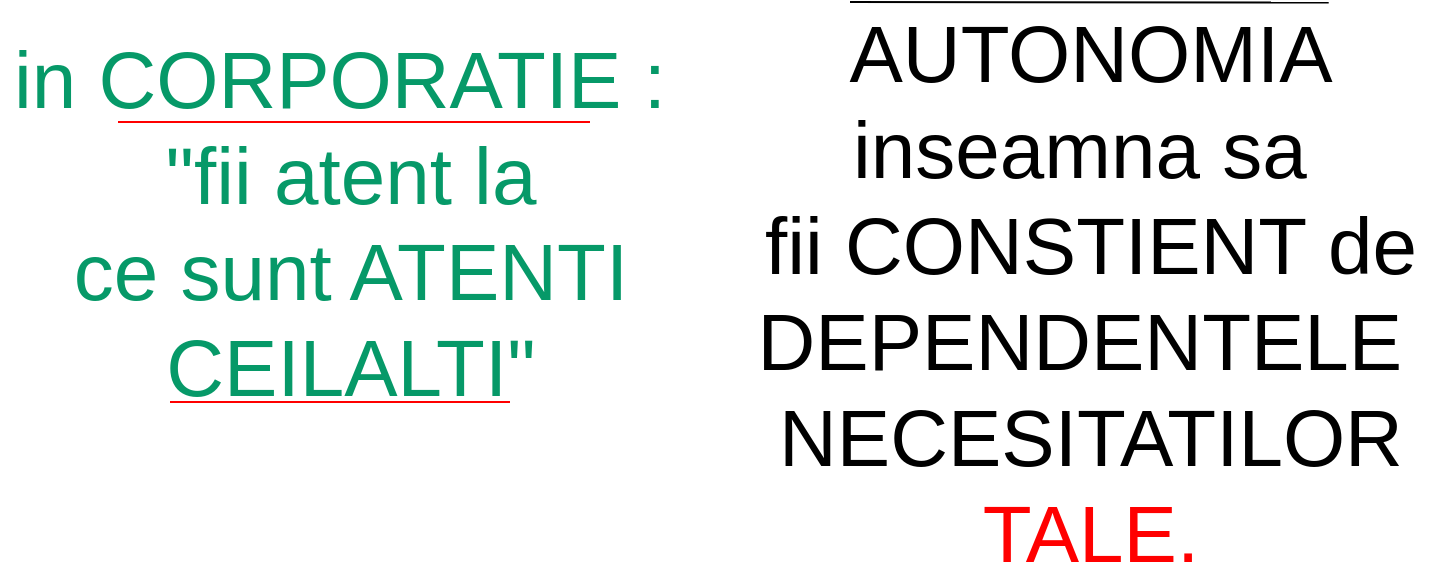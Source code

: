 <mxfile version="17.4.6" type="github">
  <diagram id="rk9aNhJUC1M0tLoFhOJ9" name="Page-1">
    <mxGraphModel dx="680" dy="739" grid="1" gridSize="10" guides="1" tooltips="1" connect="1" arrows="1" fold="1" page="1" pageScale="1" pageWidth="850" pageHeight="1100" math="0" shadow="0">
      <root>
        <mxCell id="0" />
        <mxCell id="1" parent="0" />
        <mxCell id="wK2TyYAU35zKhEufyB-0-1" value="&lt;font style=&quot;font-size: 40px&quot; color=&quot;#069968&quot;&gt;in CORPORATIE :&amp;nbsp;&lt;br&gt;&quot;fii atent la&lt;br&gt;ce sunt ATENTI&lt;br&gt;CEILALTI&quot;&lt;br&gt;&lt;/font&gt;" style="text;html=1;align=center;verticalAlign=middle;resizable=0;points=[];autosize=1;strokeColor=none;fillColor=none;" vertex="1" parent="1">
          <mxGeometry x="55" y="140" width="350" height="100" as="geometry" />
        </mxCell>
        <mxCell id="wK2TyYAU35zKhEufyB-0-2" value="" style="endArrow=none;html=1;rounded=0;fontSize=40;fontColor=#069968;strokeColor=#FF0000;" edge="1" parent="1">
          <mxGeometry width="50" height="50" relative="1" as="geometry">
            <mxPoint x="114" y="140" as="sourcePoint" />
            <mxPoint x="350" y="140" as="targetPoint" />
          </mxGeometry>
        </mxCell>
        <mxCell id="wK2TyYAU35zKhEufyB-0-3" value="" style="endArrow=none;html=1;rounded=0;fontSize=40;fontColor=#069968;strokeColor=#FF0000;" edge="1" parent="1">
          <mxGeometry width="50" height="50" relative="1" as="geometry">
            <mxPoint x="140" y="280" as="sourcePoint" />
            <mxPoint x="310" y="280" as="targetPoint" />
          </mxGeometry>
        </mxCell>
        <mxCell id="wK2TyYAU35zKhEufyB-0-4" value="&lt;font color=&quot;#000000&quot;&gt;AUTONOMIA&lt;/font&gt;&lt;br&gt;&lt;font color=&quot;#000000&quot;&gt;inseamna sa&amp;nbsp;&lt;/font&gt;&lt;br&gt;&lt;font color=&quot;#000000&quot;&gt;fii CONSTIENT de&lt;/font&gt;&lt;br&gt;&lt;font color=&quot;#000000&quot;&gt;DEPENDENTELE&amp;nbsp;&lt;/font&gt;&lt;br&gt;&lt;font color=&quot;#000000&quot;&gt;NECESITATILOR&lt;/font&gt;&lt;br&gt;&lt;font color=&quot;#ff0000&quot;&gt;TALE.&lt;/font&gt;" style="text;html=1;align=center;verticalAlign=middle;resizable=0;points=[];autosize=1;strokeColor=none;fillColor=none;fontSize=40;fontColor=#069968;" vertex="1" parent="1">
          <mxGeometry x="425" y="80" width="350" height="290" as="geometry" />
        </mxCell>
        <mxCell id="wK2TyYAU35zKhEufyB-0-5" value="" style="endArrow=none;html=1;rounded=0;fontSize=40;fontColor=#FF0000;strokeColor=#000000;entryX=0.841;entryY=0.001;entryDx=0;entryDy=0;entryPerimeter=0;" edge="1" parent="1" target="wK2TyYAU35zKhEufyB-0-4">
          <mxGeometry width="50" height="50" relative="1" as="geometry">
            <mxPoint x="480" y="80" as="sourcePoint" />
            <mxPoint x="530" y="30" as="targetPoint" />
          </mxGeometry>
        </mxCell>
      </root>
    </mxGraphModel>
  </diagram>
</mxfile>
